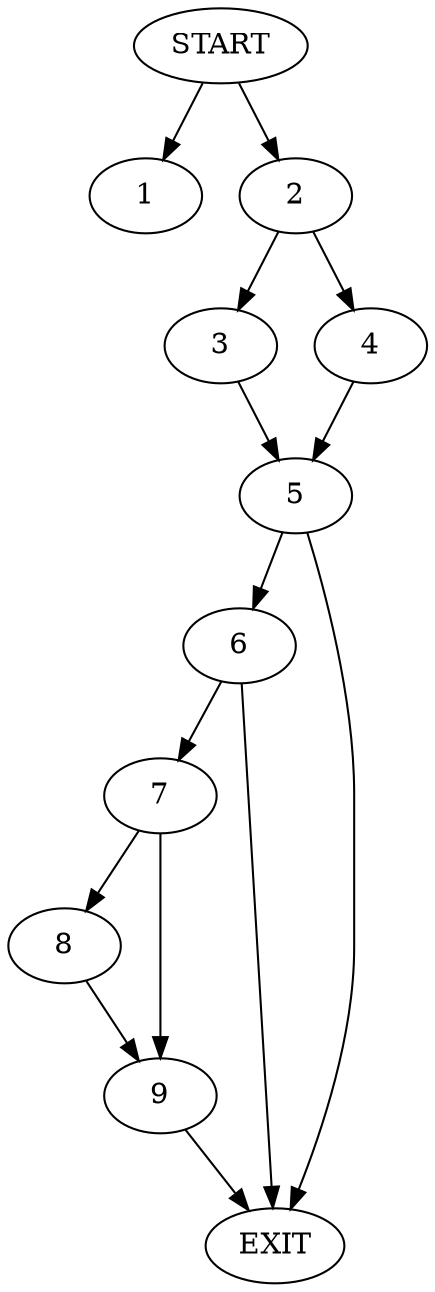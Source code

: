 digraph { 
0 [label="START"];
1;
2;
3;
4;
5;
6;
7;
8;
9;
10[label="EXIT"];
0 -> 1;
0 -> 2;
2 -> 3;
2 -> 4;
3 -> 5;
4 -> 5;
5 -> 6;
5 -> 10;
6 -> 7;
6 -> 10;
7 -> 8;
7 -> 9;
8 -> 9;
9 -> 10;
}